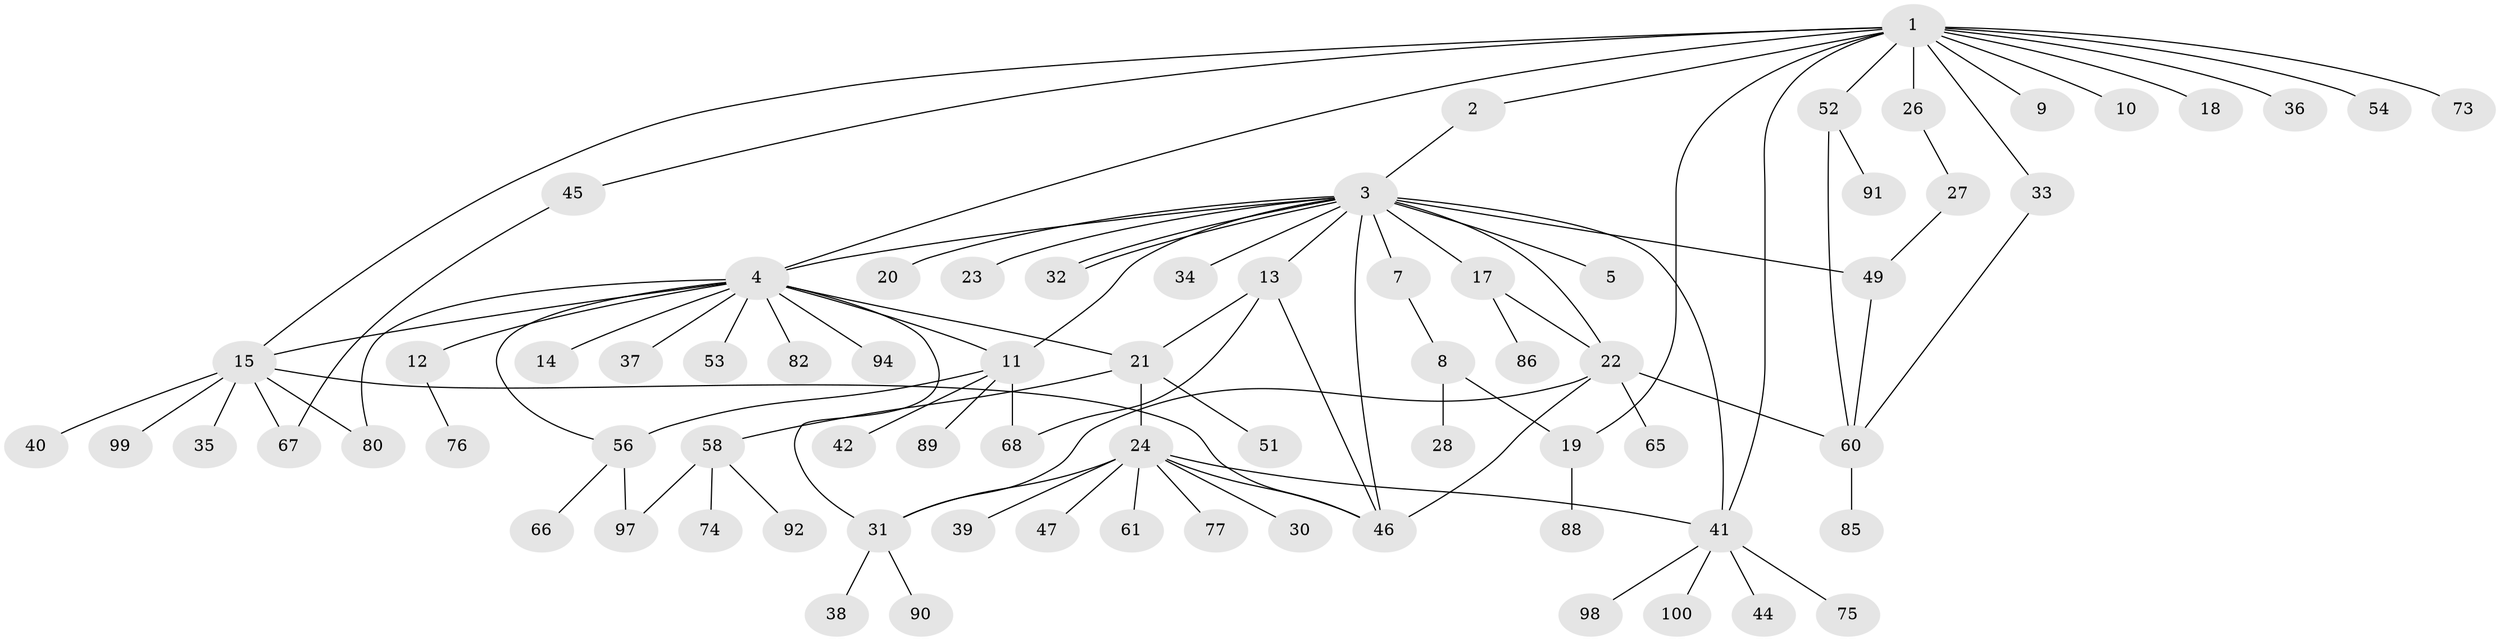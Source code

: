 // original degree distribution, {16: 0.01, 2: 0.21, 17: 0.01, 15: 0.01, 7: 0.02, 4: 0.1, 1: 0.5, 5: 0.04, 3: 0.07, 8: 0.01, 6: 0.01, 9: 0.01}
// Generated by graph-tools (version 1.1) at 2025/38/02/21/25 10:38:53]
// undirected, 74 vertices, 97 edges
graph export_dot {
graph [start="1"]
  node [color=gray90,style=filled];
  1 [super="+69"];
  2;
  3 [super="+6"];
  4 [super="+55"];
  5 [super="+81"];
  7;
  8 [super="+84"];
  9;
  10;
  11 [super="+78"];
  12 [super="+50"];
  13 [super="+16"];
  14;
  15 [super="+25"];
  17 [super="+96"];
  18;
  19 [super="+93"];
  20 [super="+63"];
  21 [super="+57"];
  22 [super="+79"];
  23;
  24 [super="+29"];
  26;
  27;
  28;
  30;
  31 [super="+43"];
  32;
  33;
  34;
  35;
  36;
  37;
  38;
  39;
  40;
  41 [super="+64"];
  42;
  44 [super="+48"];
  45;
  46 [super="+72"];
  47;
  49 [super="+70"];
  51;
  52 [super="+87"];
  53;
  54;
  56 [super="+59"];
  58;
  60 [super="+62"];
  61 [super="+71"];
  65;
  66;
  67 [super="+83"];
  68 [super="+95"];
  73;
  74;
  75;
  76;
  77;
  80;
  82;
  85;
  86;
  88;
  89;
  90;
  91;
  92;
  94;
  97;
  98;
  99;
  100;
  1 -- 2;
  1 -- 4;
  1 -- 9;
  1 -- 10;
  1 -- 15;
  1 -- 18;
  1 -- 19;
  1 -- 26;
  1 -- 33;
  1 -- 36;
  1 -- 41;
  1 -- 45;
  1 -- 52;
  1 -- 54;
  1 -- 73;
  2 -- 3;
  3 -- 4;
  3 -- 5 [weight=2];
  3 -- 7;
  3 -- 13;
  3 -- 17 [weight=2];
  3 -- 20 [weight=2];
  3 -- 22;
  3 -- 23;
  3 -- 32;
  3 -- 32;
  3 -- 34;
  3 -- 41 [weight=2];
  3 -- 49;
  3 -- 11;
  3 -- 46;
  4 -- 12;
  4 -- 14;
  4 -- 31;
  4 -- 37;
  4 -- 53;
  4 -- 56;
  4 -- 80;
  4 -- 82;
  4 -- 94;
  4 -- 15;
  4 -- 21;
  4 -- 11;
  7 -- 8;
  8 -- 19;
  8 -- 28;
  11 -- 42;
  11 -- 68;
  11 -- 89 [weight=2];
  11 -- 56;
  12 -- 76;
  13 -- 21;
  13 -- 68;
  13 -- 46;
  15 -- 35;
  15 -- 40;
  15 -- 80;
  15 -- 99;
  15 -- 67;
  15 -- 46;
  17 -- 22;
  17 -- 86;
  19 -- 88;
  21 -- 24;
  21 -- 51;
  21 -- 58;
  22 -- 65;
  22 -- 46;
  22 -- 31;
  22 -- 60;
  24 -- 30;
  24 -- 39;
  24 -- 61;
  24 -- 77;
  24 -- 41;
  24 -- 47;
  24 -- 46;
  24 -- 31;
  26 -- 27;
  27 -- 49;
  31 -- 38;
  31 -- 90;
  33 -- 60;
  41 -- 44;
  41 -- 75;
  41 -- 98;
  41 -- 100;
  45 -- 67;
  49 -- 60;
  52 -- 60;
  52 -- 91;
  56 -- 66;
  56 -- 97;
  58 -- 74;
  58 -- 92;
  58 -- 97;
  60 -- 85;
}
